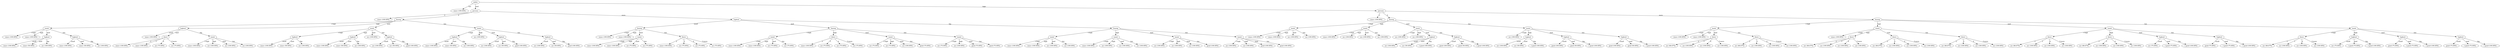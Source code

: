digraph G {
"bg==" [ shape=oval label="safety"]
"bg==" -> "bi0w" [ label="low" ]
"bi0w" [ shape=oval label="unacc (100.00%)"]
"bg==" -> "bi0x" [ label="med" ]
"bi0x" [ shape=oval label="persons"]
"bi0x" -> "bi0xLTA=" [ label="2" ]
"bi0xLTA=" [ shape=oval label="unacc (100.00%)"]
"bi0x" -> "bi0xLTE=" [ label="4" ]
"bi0xLTE=" [ shape=oval label="buying"]
"bi0xLTE=" -> "bi0xLTEtMA==" [ label="v-high" ]
"bi0xLTEtMA==" [ shape=oval label="maint"]
"bi0xLTEtMA==" -> "bi0xLTEtMC0w" [ label="v-high" ]
"bi0xLTEtMC0w" [ shape=oval label="unacc (100.00%)"]
"bi0xLTEtMA==" -> "bi0xLTEtMC0x" [ label="high" ]
"bi0xLTEtMC0x" [ shape=oval label="unacc (100.00%)"]
"bi0xLTEtMA==" -> "bi0xLTEtMC0y" [ label="med" ]
"bi0xLTEtMC0y" [ shape=oval label="lugboot"]
"bi0xLTEtMC0y" -> "bi0xLTEtMC0yLTA=" [ label="small" ]
"bi0xLTEtMC0yLTA=" [ shape=oval label="unacc (100.00%)"]
"bi0xLTEtMC0y" -> "bi0xLTEtMC0yLTE=" [ label="med" ]
"bi0xLTEtMC0yLTE=" [ shape=oval label="unacc (50.00%)"]
"bi0xLTEtMC0y" -> "bi0xLTEtMC0yLTI=" [ label="big" ]
"bi0xLTEtMC0yLTI=" [ shape=oval label="acc (100.00%)"]
"bi0xLTEtMA==" -> "bi0xLTEtMC0z" [ label="low" ]
"bi0xLTEtMC0z" [ shape=oval label="lugboot"]
"bi0xLTEtMC0z" -> "bi0xLTEtMC0zLTA=" [ label="small" ]
"bi0xLTEtMC0zLTA=" [ shape=oval label="unacc (100.00%)"]
"bi0xLTEtMC0z" -> "bi0xLTEtMC0zLTE=" [ label="med" ]
"bi0xLTEtMC0zLTE=" [ shape=oval label="unacc (50.00%)"]
"bi0xLTEtMC0z" -> "bi0xLTEtMC0zLTI=" [ label="big" ]
"bi0xLTEtMC0zLTI=" [ shape=oval label="acc (100.00%)"]
"bi0xLTE=" -> "bi0xLTEtMQ==" [ label="high" ]
"bi0xLTEtMQ==" [ shape=oval label="lugboot"]
"bi0xLTEtMQ==" -> "bi0xLTEtMS0w" [ label="small" ]
"bi0xLTEtMS0w" [ shape=oval label="unacc (100.00%)"]
"bi0xLTEtMQ==" -> "bi0xLTEtMS0x" [ label="med" ]
"bi0xLTEtMS0x" [ shape=oval label="doors"]
"bi0xLTEtMS0x" -> "bi0xLTEtMS0xLTA=" [ label="2" ]
"bi0xLTEtMS0xLTA=" [ shape=oval label="unacc (100.00%)"]
"bi0xLTEtMS0x" -> "bi0xLTEtMS0xLTE=" [ label="3" ]
"bi0xLTEtMS0xLTE=" [ shape=oval label="unacc (100.00%)"]
"bi0xLTEtMS0x" -> "bi0xLTEtMS0xLTI=" [ label="4" ]
"bi0xLTEtMS0xLTI=" [ shape=oval label="acc (75.00%)"]
"bi0xLTEtMS0x" -> "bi0xLTEtMS0xLTM=" [ label="5-more" ]
"bi0xLTEtMS0xLTM=" [ shape=oval label="acc (75.00%)"]
"bi0xLTEtMQ==" -> "bi0xLTEtMS0y" [ label="big" ]
"bi0xLTEtMS0y" [ shape=oval label="maint"]
"bi0xLTEtMS0y" -> "bi0xLTEtMS0yLTA=" [ label="v-high" ]
"bi0xLTEtMS0yLTA=" [ shape=oval label="unacc (100.00%)"]
"bi0xLTEtMS0y" -> "bi0xLTEtMS0yLTE=" [ label="high" ]
"bi0xLTEtMS0yLTE=" [ shape=oval label="acc (100.00%)"]
"bi0xLTEtMS0y" -> "bi0xLTEtMS0yLTI=" [ label="med" ]
"bi0xLTEtMS0yLTI=" [ shape=oval label="acc (100.00%)"]
"bi0xLTEtMS0y" -> "bi0xLTEtMS0yLTM=" [ label="low" ]
"bi0xLTEtMS0yLTM=" [ shape=oval label="acc (100.00%)"]
"bi0xLTE=" -> "bi0xLTEtMg==" [ label="med" ]
"bi0xLTEtMg==" [ shape=oval label="maint"]
"bi0xLTEtMg==" -> "bi0xLTEtMi0w" [ label="v-high" ]
"bi0xLTEtMi0w" [ shape=oval label="lugboot"]
"bi0xLTEtMi0w" -> "bi0xLTEtMi0wLTA=" [ label="small" ]
"bi0xLTEtMi0wLTA=" [ shape=oval label="unacc (100.00%)"]
"bi0xLTEtMi0w" -> "bi0xLTEtMi0wLTE=" [ label="med" ]
"bi0xLTEtMi0wLTE=" [ shape=oval label="unacc (50.00%)"]
"bi0xLTEtMi0w" -> "bi0xLTEtMi0wLTI=" [ label="big" ]
"bi0xLTEtMi0wLTI=" [ shape=oval label="acc (100.00%)"]
"bi0xLTEtMg==" -> "bi0xLTEtMi0x" [ label="high" ]
"bi0xLTEtMi0x" [ shape=oval label="lugboot"]
"bi0xLTEtMi0x" -> "bi0xLTEtMi0xLTA=" [ label="small" ]
"bi0xLTEtMi0xLTA=" [ shape=oval label="unacc (100.00%)"]
"bi0xLTEtMi0x" -> "bi0xLTEtMi0xLTE=" [ label="med" ]
"bi0xLTEtMi0xLTE=" [ shape=oval label="unacc (50.00%)"]
"bi0xLTEtMi0x" -> "bi0xLTEtMi0xLTI=" [ label="big" ]
"bi0xLTEtMi0xLTI=" [ shape=oval label="acc (100.00%)"]
"bi0xLTEtMg==" -> "bi0xLTEtMi0y" [ label="med" ]
"bi0xLTEtMi0y" [ shape=oval label="acc (100.00%)"]
"bi0xLTEtMg==" -> "bi0xLTEtMi0z" [ label="low" ]
"bi0xLTEtMi0z" [ shape=oval label="lugboot"]
"bi0xLTEtMi0z" -> "bi0xLTEtMi0zLTA=" [ label="small" ]
"bi0xLTEtMi0zLTA=" [ shape=oval label="acc (100.00%)"]
"bi0xLTEtMi0z" -> "bi0xLTEtMi0zLTE=" [ label="med" ]
"bi0xLTEtMi0zLTE=" [ shape=oval label="acc (50.00%)"]
"bi0xLTEtMi0z" -> "bi0xLTEtMi0zLTI=" [ label="big" ]
"bi0xLTEtMi0zLTI=" [ shape=oval label="good (100.00%)"]
"bi0xLTE=" -> "bi0xLTEtMw==" [ label="low" ]
"bi0xLTEtMw==" [ shape=oval label="maint"]
"bi0xLTEtMw==" -> "bi0xLTEtMy0w" [ label="v-high" ]
"bi0xLTEtMy0w" [ shape=oval label="lugboot"]
"bi0xLTEtMy0w" -> "bi0xLTEtMy0wLTA=" [ label="small" ]
"bi0xLTEtMy0wLTA=" [ shape=oval label="unacc (100.00%)"]
"bi0xLTEtMy0w" -> "bi0xLTEtMy0wLTE=" [ label="med" ]
"bi0xLTEtMy0wLTE=" [ shape=oval label="unacc (50.00%)"]
"bi0xLTEtMy0w" -> "bi0xLTEtMy0wLTI=" [ label="big" ]
"bi0xLTEtMy0wLTI=" [ shape=oval label="acc (100.00%)"]
"bi0xLTEtMw==" -> "bi0xLTEtMy0x" [ label="high" ]
"bi0xLTEtMy0x" [ shape=oval label="acc (100.00%)"]
"bi0xLTEtMw==" -> "bi0xLTEtMy0y" [ label="med" ]
"bi0xLTEtMy0y" [ shape=oval label="lugboot"]
"bi0xLTEtMy0y" -> "bi0xLTEtMy0yLTA=" [ label="small" ]
"bi0xLTEtMy0yLTA=" [ shape=oval label="acc (100.00%)"]
"bi0xLTEtMy0y" -> "bi0xLTEtMy0yLTE=" [ label="med" ]
"bi0xLTEtMy0yLTE=" [ shape=oval label="acc (50.00%)"]
"bi0xLTEtMy0y" -> "bi0xLTEtMy0yLTI=" [ label="big" ]
"bi0xLTEtMy0yLTI=" [ shape=oval label="good (100.00%)"]
"bi0xLTEtMw==" -> "bi0xLTEtMy0z" [ label="low" ]
"bi0xLTEtMy0z" [ shape=oval label="lugboot"]
"bi0xLTEtMy0z" -> "bi0xLTEtMy0zLTA=" [ label="small" ]
"bi0xLTEtMy0zLTA=" [ shape=oval label="acc (100.00%)"]
"bi0xLTEtMy0z" -> "bi0xLTEtMy0zLTE=" [ label="med" ]
"bi0xLTEtMy0zLTE=" [ shape=oval label="acc (50.00%)"]
"bi0xLTEtMy0z" -> "bi0xLTEtMy0zLTI=" [ label="big" ]
"bi0xLTEtMy0zLTI=" [ shape=oval label="good (100.00%)"]
"bi0x" -> "bi0xLTI=" [ label="more" ]
"bi0xLTI=" [ shape=oval label="lugboot"]
"bi0xLTI=" -> "bi0xLTItMA==" [ label="small" ]
"bi0xLTItMA==" [ shape=oval label="buying"]
"bi0xLTItMA==" -> "bi0xLTItMC0w" [ label="v-high" ]
"bi0xLTItMC0w" [ shape=oval label="unacc (100.00%)"]
"bi0xLTItMA==" -> "bi0xLTItMC0x" [ label="high" ]
"bi0xLTItMC0x" [ shape=oval label="unacc (100.00%)"]
"bi0xLTItMA==" -> "bi0xLTItMC0y" [ label="med" ]
"bi0xLTItMC0y" [ shape=oval label="maint"]
"bi0xLTItMC0y" -> "bi0xLTItMC0yLTA=" [ label="v-high" ]
"bi0xLTItMC0yLTA=" [ shape=oval label="unacc (100.00%)"]
"bi0xLTItMC0y" -> "bi0xLTItMC0yLTE=" [ label="high" ]
"bi0xLTItMC0yLTE=" [ shape=oval label="unacc (100.00%)"]
"bi0xLTItMC0y" -> "bi0xLTItMC0yLTI=" [ label="med" ]
"bi0xLTItMC0yLTI=" [ shape=oval label="acc (75.00%)"]
"bi0xLTItMC0y" -> "bi0xLTItMC0yLTM=" [ label="low" ]
"bi0xLTItMC0yLTM=" [ shape=oval label="acc (75.00%)"]
"bi0xLTItMA==" -> "bi0xLTItMC0z" [ label="low" ]
"bi0xLTItMC0z" [ shape=oval label="doors"]
"bi0xLTItMC0z" -> "bi0xLTItMC0zLTA=" [ label="2" ]
"bi0xLTItMC0zLTA=" [ shape=oval label="unacc (100.00%)"]
"bi0xLTItMC0z" -> "bi0xLTItMC0zLTE=" [ label="3" ]
"bi0xLTItMC0zLTE=" [ shape=oval label="acc (75.00%)"]
"bi0xLTItMC0z" -> "bi0xLTItMC0zLTI=" [ label="4" ]
"bi0xLTItMC0zLTI=" [ shape=oval label="acc (75.00%)"]
"bi0xLTItMC0z" -> "bi0xLTItMC0zLTM=" [ label="5-more" ]
"bi0xLTItMC0zLTM=" [ shape=oval label="acc (75.00%)"]
"bi0xLTI=" -> "bi0xLTItMQ==" [ label="med" ]
"bi0xLTItMQ==" [ shape=oval label="buying"]
"bi0xLTItMQ==" -> "bi0xLTItMS0w" [ label="v-high" ]
"bi0xLTItMS0w" [ shape=oval label="maint"]
"bi0xLTItMS0w" -> "bi0xLTItMS0wLTA=" [ label="v-high" ]
"bi0xLTItMS0wLTA=" [ shape=oval label="unacc (100.00%)"]
"bi0xLTItMS0w" -> "bi0xLTItMS0wLTE=" [ label="high" ]
"bi0xLTItMS0wLTE=" [ shape=oval label="unacc (100.00%)"]
"bi0xLTItMS0w" -> "bi0xLTItMS0wLTI=" [ label="med" ]
"bi0xLTItMS0wLTI=" [ shape=oval label="acc (75.00%)"]
"bi0xLTItMS0w" -> "bi0xLTItMS0wLTM=" [ label="low" ]
"bi0xLTItMS0wLTM=" [ shape=oval label="acc (75.00%)"]
"bi0xLTItMQ==" -> "bi0xLTItMS0x" [ label="high" ]
"bi0xLTItMS0x" [ shape=oval label="doors"]
"bi0xLTItMS0x" -> "bi0xLTItMS0xLTA=" [ label="2" ]
"bi0xLTItMS0xLTA=" [ shape=oval label="unacc (100.00%)"]
"bi0xLTItMS0x" -> "bi0xLTItMS0xLTE=" [ label="3" ]
"bi0xLTItMS0xLTE=" [ shape=oval label="acc (75.00%)"]
"bi0xLTItMS0x" -> "bi0xLTItMS0xLTI=" [ label="4" ]
"bi0xLTItMS0xLTI=" [ shape=oval label="acc (75.00%)"]
"bi0xLTItMS0x" -> "bi0xLTItMS0xLTM=" [ label="5-more" ]
"bi0xLTItMS0xLTM=" [ shape=oval label="acc (75.00%)"]
"bi0xLTItMQ==" -> "bi0xLTItMS0y" [ label="med" ]
"bi0xLTItMS0y" [ shape=oval label="maint"]
"bi0xLTItMS0y" -> "bi0xLTItMS0yLTA=" [ label="v-high" ]
"bi0xLTItMS0yLTA=" [ shape=oval label="acc (75.00%)"]
"bi0xLTItMS0y" -> "bi0xLTItMS0yLTE=" [ label="high" ]
"bi0xLTItMS0yLTE=" [ shape=oval label="acc (75.00%)"]
"bi0xLTItMS0y" -> "bi0xLTItMS0yLTI=" [ label="med" ]
"bi0xLTItMS0yLTI=" [ shape=oval label="acc (100.00%)"]
"bi0xLTItMS0y" -> "bi0xLTItMS0yLTM=" [ label="low" ]
"bi0xLTItMS0yLTM=" [ shape=oval label="good (75.00%)"]
"bi0xLTItMQ==" -> "bi0xLTItMS0z" [ label="low" ]
"bi0xLTItMS0z" [ shape=oval label="maint"]
"bi0xLTItMS0z" -> "bi0xLTItMS0zLTA=" [ label="v-high" ]
"bi0xLTItMS0zLTA=" [ shape=oval label="acc (75.00%)"]
"bi0xLTItMS0z" -> "bi0xLTItMS0zLTE=" [ label="high" ]
"bi0xLTItMS0zLTE=" [ shape=oval label="acc (100.00%)"]
"bi0xLTItMS0z" -> "bi0xLTItMS0zLTI=" [ label="med" ]
"bi0xLTItMS0zLTI=" [ shape=oval label="good (75.00%)"]
"bi0xLTItMS0z" -> "bi0xLTItMS0zLTM=" [ label="low" ]
"bi0xLTItMS0zLTM=" [ shape=oval label="good (75.00%)"]
"bi0xLTI=" -> "bi0xLTItMg==" [ label="big" ]
"bi0xLTItMg==" [ shape=oval label="buying"]
"bi0xLTItMg==" -> "bi0xLTItMi0w" [ label="v-high" ]
"bi0xLTItMi0w" [ shape=oval label="maint"]
"bi0xLTItMi0w" -> "bi0xLTItMi0wLTA=" [ label="v-high" ]
"bi0xLTItMi0wLTA=" [ shape=oval label="unacc (100.00%)"]
"bi0xLTItMi0w" -> "bi0xLTItMi0wLTE=" [ label="high" ]
"bi0xLTItMi0wLTE=" [ shape=oval label="unacc (100.00%)"]
"bi0xLTItMi0w" -> "bi0xLTItMi0wLTI=" [ label="med" ]
"bi0xLTItMi0wLTI=" [ shape=oval label="acc (100.00%)"]
"bi0xLTItMi0w" -> "bi0xLTItMi0wLTM=" [ label="low" ]
"bi0xLTItMi0wLTM=" [ shape=oval label="acc (100.00%)"]
"bi0xLTItMg==" -> "bi0xLTItMi0x" [ label="high" ]
"bi0xLTItMi0x" [ shape=oval label="maint"]
"bi0xLTItMi0x" -> "bi0xLTItMi0xLTA=" [ label="v-high" ]
"bi0xLTItMi0xLTA=" [ shape=oval label="unacc (100.00%)"]
"bi0xLTItMi0x" -> "bi0xLTItMi0xLTE=" [ label="high" ]
"bi0xLTItMi0xLTE=" [ shape=oval label="acc (100.00%)"]
"bi0xLTItMi0x" -> "bi0xLTItMi0xLTI=" [ label="med" ]
"bi0xLTItMi0xLTI=" [ shape=oval label="acc (100.00%)"]
"bi0xLTItMi0x" -> "bi0xLTItMi0xLTM=" [ label="low" ]
"bi0xLTItMi0xLTM=" [ shape=oval label="acc (100.00%)"]
"bi0xLTItMg==" -> "bi0xLTItMi0y" [ label="med" ]
"bi0xLTItMi0y" [ shape=oval label="maint"]
"bi0xLTItMi0y" -> "bi0xLTItMi0yLTA=" [ label="v-high" ]
"bi0xLTItMi0yLTA=" [ shape=oval label="acc (100.00%)"]
"bi0xLTItMi0y" -> "bi0xLTItMi0yLTE=" [ label="high" ]
"bi0xLTItMi0yLTE=" [ shape=oval label="acc (100.00%)"]
"bi0xLTItMi0y" -> "bi0xLTItMi0yLTI=" [ label="med" ]
"bi0xLTItMi0yLTI=" [ shape=oval label="acc (100.00%)"]
"bi0xLTItMi0y" -> "bi0xLTItMi0yLTM=" [ label="low" ]
"bi0xLTItMi0yLTM=" [ shape=oval label="good (100.00%)"]
"bi0xLTItMg==" -> "bi0xLTItMi0z" [ label="low" ]
"bi0xLTItMi0z" [ shape=oval label="maint"]
"bi0xLTItMi0z" -> "bi0xLTItMi0zLTA=" [ label="v-high" ]
"bi0xLTItMi0zLTA=" [ shape=oval label="acc (100.00%)"]
"bi0xLTItMi0z" -> "bi0xLTItMi0zLTE=" [ label="high" ]
"bi0xLTItMi0zLTE=" [ shape=oval label="acc (100.00%)"]
"bi0xLTItMi0z" -> "bi0xLTItMi0zLTI=" [ label="med" ]
"bi0xLTItMi0zLTI=" [ shape=oval label="good (100.00%)"]
"bi0xLTItMi0z" -> "bi0xLTItMi0zLTM=" [ label="low" ]
"bi0xLTItMi0zLTM=" [ shape=oval label="good (100.00%)"]
"bg==" -> "bi0y" [ label="high" ]
"bi0y" [ shape=oval label="persons"]
"bi0y" -> "bi0yLTA=" [ label="2" ]
"bi0yLTA=" [ shape=oval label="unacc (100.00%)"]
"bi0y" -> "bi0yLTE=" [ label="4" ]
"bi0yLTE=" [ shape=oval label="buying"]
"bi0yLTE=" -> "bi0yLTEtMA==" [ label="v-high" ]
"bi0yLTEtMA==" [ shape=oval label="maint"]
"bi0yLTEtMA==" -> "bi0yLTEtMC0w" [ label="v-high" ]
"bi0yLTEtMC0w" [ shape=oval label="unacc (100.00%)"]
"bi0yLTEtMA==" -> "bi0yLTEtMC0x" [ label="high" ]
"bi0yLTEtMC0x" [ shape=oval label="unacc (100.00%)"]
"bi0yLTEtMA==" -> "bi0yLTEtMC0y" [ label="med" ]
"bi0yLTEtMC0y" [ shape=oval label="acc (100.00%)"]
"bi0yLTEtMA==" -> "bi0yLTEtMC0z" [ label="low" ]
"bi0yLTEtMC0z" [ shape=oval label="acc (100.00%)"]
"bi0yLTE=" -> "bi0yLTEtMQ==" [ label="high" ]
"bi0yLTEtMQ==" [ shape=oval label="maint"]
"bi0yLTEtMQ==" -> "bi0yLTEtMS0w" [ label="v-high" ]
"bi0yLTEtMS0w" [ shape=oval label="unacc (100.00%)"]
"bi0yLTEtMQ==" -> "bi0yLTEtMS0x" [ label="high" ]
"bi0yLTEtMS0x" [ shape=oval label="acc (100.00%)"]
"bi0yLTEtMQ==" -> "bi0yLTEtMS0y" [ label="med" ]
"bi0yLTEtMS0y" [ shape=oval label="acc (100.00%)"]
"bi0yLTEtMQ==" -> "bi0yLTEtMS0z" [ label="low" ]
"bi0yLTEtMS0z" [ shape=oval label="acc (100.00%)"]
"bi0yLTE=" -> "bi0yLTEtMg==" [ label="med" ]
"bi0yLTEtMg==" [ shape=oval label="maint"]
"bi0yLTEtMg==" -> "bi0yLTEtMi0w" [ label="v-high" ]
"bi0yLTEtMi0w" [ shape=oval label="acc (100.00%)"]
"bi0yLTEtMg==" -> "bi0yLTEtMi0x" [ label="high" ]
"bi0yLTEtMi0x" [ shape=oval label="acc (100.00%)"]
"bi0yLTEtMg==" -> "bi0yLTEtMi0y" [ label="med" ]
"bi0yLTEtMi0y" [ shape=oval label="lugboot"]
"bi0yLTEtMi0y" -> "bi0yLTEtMi0yLTA=" [ label="small" ]
"bi0yLTEtMi0yLTA=" [ shape=oval label="acc (100.00%)"]
"bi0yLTEtMi0y" -> "bi0yLTEtMi0yLTE=" [ label="med" ]
"bi0yLTEtMi0yLTE=" [ shape=oval label="acc (50.00%)"]
"bi0yLTEtMi0y" -> "bi0yLTEtMi0yLTI=" [ label="big" ]
"bi0yLTEtMi0yLTI=" [ shape=oval label="v-good (100.00%)"]
"bi0yLTEtMg==" -> "bi0yLTEtMi0z" [ label="low" ]
"bi0yLTEtMi0z" [ shape=oval label="lugboot"]
"bi0yLTEtMi0z" -> "bi0yLTEtMi0zLTA=" [ label="small" ]
"bi0yLTEtMi0zLTA=" [ shape=oval label="good (100.00%)"]
"bi0yLTEtMi0z" -> "bi0yLTEtMi0zLTE=" [ label="med" ]
"bi0yLTEtMi0zLTE=" [ shape=oval label="good (50.00%)"]
"bi0yLTEtMi0z" -> "bi0yLTEtMi0zLTI=" [ label="big" ]
"bi0yLTEtMi0zLTI=" [ shape=oval label="v-good (100.00%)"]
"bi0yLTE=" -> "bi0yLTEtMw==" [ label="low" ]
"bi0yLTEtMw==" [ shape=oval label="maint"]
"bi0yLTEtMw==" -> "bi0yLTEtMy0w" [ label="v-high" ]
"bi0yLTEtMy0w" [ shape=oval label="acc (100.00%)"]
"bi0yLTEtMw==" -> "bi0yLTEtMy0x" [ label="high" ]
"bi0yLTEtMy0x" [ shape=oval label="lugboot"]
"bi0yLTEtMy0x" -> "bi0yLTEtMy0xLTA=" [ label="small" ]
"bi0yLTEtMy0xLTA=" [ shape=oval label="acc (100.00%)"]
"bi0yLTEtMy0x" -> "bi0yLTEtMy0xLTE=" [ label="med" ]
"bi0yLTEtMy0xLTE=" [ shape=oval label="acc (50.00%)"]
"bi0yLTEtMy0x" -> "bi0yLTEtMy0xLTI=" [ label="big" ]
"bi0yLTEtMy0xLTI=" [ shape=oval label="v-good (100.00%)"]
"bi0yLTEtMw==" -> "bi0yLTEtMy0y" [ label="med" ]
"bi0yLTEtMy0y" [ shape=oval label="lugboot"]
"bi0yLTEtMy0y" -> "bi0yLTEtMy0yLTA=" [ label="small" ]
"bi0yLTEtMy0yLTA=" [ shape=oval label="good (100.00%)"]
"bi0yLTEtMy0y" -> "bi0yLTEtMy0yLTE=" [ label="med" ]
"bi0yLTEtMy0yLTE=" [ shape=oval label="good (50.00%)"]
"bi0yLTEtMy0y" -> "bi0yLTEtMy0yLTI=" [ label="big" ]
"bi0yLTEtMy0yLTI=" [ shape=oval label="v-good (100.00%)"]
"bi0yLTEtMw==" -> "bi0yLTEtMy0z" [ label="low" ]
"bi0yLTEtMy0z" [ shape=oval label="lugboot"]
"bi0yLTEtMy0z" -> "bi0yLTEtMy0zLTA=" [ label="small" ]
"bi0yLTEtMy0zLTA=" [ shape=oval label="good (100.00%)"]
"bi0yLTEtMy0z" -> "bi0yLTEtMy0zLTE=" [ label="med" ]
"bi0yLTEtMy0zLTE=" [ shape=oval label="good (50.00%)"]
"bi0yLTEtMy0z" -> "bi0yLTEtMy0zLTI=" [ label="big" ]
"bi0yLTEtMy0zLTI=" [ shape=oval label="v-good (100.00%)"]
"bi0y" -> "bi0yLTI=" [ label="more" ]
"bi0yLTI=" [ shape=oval label="buying"]
"bi0yLTI=" -> "bi0yLTItMA==" [ label="v-high" ]
"bi0yLTItMA==" [ shape=oval label="maint"]
"bi0yLTItMA==" -> "bi0yLTItMC0w" [ label="v-high" ]
"bi0yLTItMC0w" [ shape=oval label="unacc (100.00%)"]
"bi0yLTItMA==" -> "bi0yLTItMC0x" [ label="high" ]
"bi0yLTItMC0x" [ shape=oval label="unacc (100.00%)"]
"bi0yLTItMA==" -> "bi0yLTItMC0y" [ label="med" ]
"bi0yLTItMC0y" [ shape=oval label="doors"]
"bi0yLTItMC0y" -> "bi0yLTItMC0yLTA=" [ label="2" ]
"bi0yLTItMC0yLTA=" [ shape=oval label="acc (66.67%)"]
"bi0yLTItMC0y" -> "bi0yLTItMC0yLTE=" [ label="3" ]
"bi0yLTItMC0yLTE=" [ shape=oval label="acc (100.00%)"]
"bi0yLTItMC0y" -> "bi0yLTItMC0yLTI=" [ label="4" ]
"bi0yLTItMC0yLTI=" [ shape=oval label="acc (100.00%)"]
"bi0yLTItMC0y" -> "bi0yLTItMC0yLTM=" [ label="5-more" ]
"bi0yLTItMC0yLTM=" [ shape=oval label="acc (100.00%)"]
"bi0yLTItMA==" -> "bi0yLTItMC0z" [ label="low" ]
"bi0yLTItMC0z" [ shape=oval label="doors"]
"bi0yLTItMC0z" -> "bi0yLTItMC0zLTA=" [ label="2" ]
"bi0yLTItMC0zLTA=" [ shape=oval label="acc (66.67%)"]
"bi0yLTItMC0z" -> "bi0yLTItMC0zLTE=" [ label="3" ]
"bi0yLTItMC0zLTE=" [ shape=oval label="acc (100.00%)"]
"bi0yLTItMC0z" -> "bi0yLTItMC0zLTI=" [ label="4" ]
"bi0yLTItMC0zLTI=" [ shape=oval label="acc (100.00%)"]
"bi0yLTItMC0z" -> "bi0yLTItMC0zLTM=" [ label="5-more" ]
"bi0yLTItMC0zLTM=" [ shape=oval label="acc (100.00%)"]
"bi0yLTI=" -> "bi0yLTItMQ==" [ label="high" ]
"bi0yLTItMQ==" [ shape=oval label="maint"]
"bi0yLTItMQ==" -> "bi0yLTItMS0w" [ label="v-high" ]
"bi0yLTItMS0w" [ shape=oval label="unacc (100.00%)"]
"bi0yLTItMQ==" -> "bi0yLTItMS0x" [ label="high" ]
"bi0yLTItMS0x" [ shape=oval label="doors"]
"bi0yLTItMS0x" -> "bi0yLTItMS0xLTA=" [ label="2" ]
"bi0yLTItMS0xLTA=" [ shape=oval label="acc (66.67%)"]
"bi0yLTItMS0x" -> "bi0yLTItMS0xLTE=" [ label="3" ]
"bi0yLTItMS0xLTE=" [ shape=oval label="acc (100.00%)"]
"bi0yLTItMS0x" -> "bi0yLTItMS0xLTI=" [ label="4" ]
"bi0yLTItMS0xLTI=" [ shape=oval label="acc (100.00%)"]
"bi0yLTItMS0x" -> "bi0yLTItMS0xLTM=" [ label="5-more" ]
"bi0yLTItMS0xLTM=" [ shape=oval label="acc (100.00%)"]
"bi0yLTItMQ==" -> "bi0yLTItMS0y" [ label="med" ]
"bi0yLTItMS0y" [ shape=oval label="doors"]
"bi0yLTItMS0y" -> "bi0yLTItMS0yLTA=" [ label="2" ]
"bi0yLTItMS0yLTA=" [ shape=oval label="acc (66.67%)"]
"bi0yLTItMS0y" -> "bi0yLTItMS0yLTE=" [ label="3" ]
"bi0yLTItMS0yLTE=" [ shape=oval label="acc (100.00%)"]
"bi0yLTItMS0y" -> "bi0yLTItMS0yLTI=" [ label="4" ]
"bi0yLTItMS0yLTI=" [ shape=oval label="acc (100.00%)"]
"bi0yLTItMS0y" -> "bi0yLTItMS0yLTM=" [ label="5-more" ]
"bi0yLTItMS0yLTM=" [ shape=oval label="acc (100.00%)"]
"bi0yLTItMQ==" -> "bi0yLTItMS0z" [ label="low" ]
"bi0yLTItMS0z" [ shape=oval label="doors"]
"bi0yLTItMS0z" -> "bi0yLTItMS0zLTA=" [ label="2" ]
"bi0yLTItMS0zLTA=" [ shape=oval label="acc (66.67%)"]
"bi0yLTItMS0z" -> "bi0yLTItMS0zLTE=" [ label="3" ]
"bi0yLTItMS0zLTE=" [ shape=oval label="acc (100.00%)"]
"bi0yLTItMS0z" -> "bi0yLTItMS0zLTI=" [ label="4" ]
"bi0yLTItMS0zLTI=" [ shape=oval label="acc (100.00%)"]
"bi0yLTItMS0z" -> "bi0yLTItMS0zLTM=" [ label="5-more" ]
"bi0yLTItMS0zLTM=" [ shape=oval label="acc (100.00%)"]
"bi0yLTI=" -> "bi0yLTItMg==" [ label="med" ]
"bi0yLTItMg==" [ shape=oval label="maint"]
"bi0yLTItMg==" -> "bi0yLTItMi0w" [ label="v-high" ]
"bi0yLTItMi0w" [ shape=oval label="doors"]
"bi0yLTItMi0w" -> "bi0yLTItMi0wLTA=" [ label="2" ]
"bi0yLTItMi0wLTA=" [ shape=oval label="acc (66.67%)"]
"bi0yLTItMi0w" -> "bi0yLTItMi0wLTE=" [ label="3" ]
"bi0yLTItMi0wLTE=" [ shape=oval label="acc (100.00%)"]
"bi0yLTItMi0w" -> "bi0yLTItMi0wLTI=" [ label="4" ]
"bi0yLTItMi0wLTI=" [ shape=oval label="acc (100.00%)"]
"bi0yLTItMi0w" -> "bi0yLTItMi0wLTM=" [ label="5-more" ]
"bi0yLTItMi0wLTM=" [ shape=oval label="acc (100.00%)"]
"bi0yLTItMg==" -> "bi0yLTItMi0x" [ label="high" ]
"bi0yLTItMi0x" [ shape=oval label="doors"]
"bi0yLTItMi0x" -> "bi0yLTItMi0xLTA=" [ label="2" ]
"bi0yLTItMi0xLTA=" [ shape=oval label="acc (66.67%)"]
"bi0yLTItMi0x" -> "bi0yLTItMi0xLTE=" [ label="3" ]
"bi0yLTItMi0xLTE=" [ shape=oval label="acc (100.00%)"]
"bi0yLTItMi0x" -> "bi0yLTItMi0xLTI=" [ label="4" ]
"bi0yLTItMi0xLTI=" [ shape=oval label="acc (100.00%)"]
"bi0yLTItMi0x" -> "bi0yLTItMi0xLTM=" [ label="5-more" ]
"bi0yLTItMi0xLTM=" [ shape=oval label="acc (100.00%)"]
"bi0yLTItMg==" -> "bi0yLTItMi0y" [ label="med" ]
"bi0yLTItMi0y" [ shape=oval label="lugboot"]
"bi0yLTItMi0y" -> "bi0yLTItMi0yLTA=" [ label="small" ]
"bi0yLTItMi0yLTA=" [ shape=oval label="acc (75.00%)"]
"bi0yLTItMi0y" -> "bi0yLTItMi0yLTE=" [ label="med" ]
"bi0yLTItMi0yLTE=" [ shape=oval label="v-good (75.00%)"]
"bi0yLTItMi0y" -> "bi0yLTItMi0yLTI=" [ label="big" ]
"bi0yLTItMi0yLTI=" [ shape=oval label="v-good (100.00%)"]
"bi0yLTItMg==" -> "bi0yLTItMi0z" [ label="low" ]
"bi0yLTItMi0z" [ shape=oval label="lugboot"]
"bi0yLTItMi0z" -> "bi0yLTItMi0zLTA=" [ label="small" ]
"bi0yLTItMi0zLTA=" [ shape=oval label="good (75.00%)"]
"bi0yLTItMi0z" -> "bi0yLTItMi0zLTE=" [ label="med" ]
"bi0yLTItMi0zLTE=" [ shape=oval label="v-good (75.00%)"]
"bi0yLTItMi0z" -> "bi0yLTItMi0zLTI=" [ label="big" ]
"bi0yLTItMi0zLTI=" [ shape=oval label="v-good (100.00%)"]
"bi0yLTI=" -> "bi0yLTItMw==" [ label="low" ]
"bi0yLTItMw==" [ shape=oval label="maint"]
"bi0yLTItMw==" -> "bi0yLTItMy0w" [ label="v-high" ]
"bi0yLTItMy0w" [ shape=oval label="doors"]
"bi0yLTItMy0w" -> "bi0yLTItMy0wLTA=" [ label="2" ]
"bi0yLTItMy0wLTA=" [ shape=oval label="acc (66.67%)"]
"bi0yLTItMy0w" -> "bi0yLTItMy0wLTE=" [ label="3" ]
"bi0yLTItMy0wLTE=" [ shape=oval label="acc (100.00%)"]
"bi0yLTItMy0w" -> "bi0yLTItMy0wLTI=" [ label="4" ]
"bi0yLTItMy0wLTI=" [ shape=oval label="acc (100.00%)"]
"bi0yLTItMy0w" -> "bi0yLTItMy0wLTM=" [ label="5-more" ]
"bi0yLTItMy0wLTM=" [ shape=oval label="acc (100.00%)"]
"bi0yLTItMw==" -> "bi0yLTItMy0x" [ label="high" ]
"bi0yLTItMy0x" [ shape=oval label="lugboot"]
"bi0yLTItMy0x" -> "bi0yLTItMy0xLTA=" [ label="small" ]
"bi0yLTItMy0xLTA=" [ shape=oval label="acc (75.00%)"]
"bi0yLTItMy0x" -> "bi0yLTItMy0xLTE=" [ label="med" ]
"bi0yLTItMy0xLTE=" [ shape=oval label="v-good (75.00%)"]
"bi0yLTItMy0x" -> "bi0yLTItMy0xLTI=" [ label="big" ]
"bi0yLTItMy0xLTI=" [ shape=oval label="v-good (100.00%)"]
"bi0yLTItMw==" -> "bi0yLTItMy0y" [ label="med" ]
"bi0yLTItMy0y" [ shape=oval label="lugboot"]
"bi0yLTItMy0y" -> "bi0yLTItMy0yLTA=" [ label="small" ]
"bi0yLTItMy0yLTA=" [ shape=oval label="good (75.00%)"]
"bi0yLTItMy0y" -> "bi0yLTItMy0yLTE=" [ label="med" ]
"bi0yLTItMy0yLTE=" [ shape=oval label="v-good (75.00%)"]
"bi0yLTItMy0y" -> "bi0yLTItMy0yLTI=" [ label="big" ]
"bi0yLTItMy0yLTI=" [ shape=oval label="v-good (100.00%)"]
"bi0yLTItMw==" -> "bi0yLTItMy0z" [ label="low" ]
"bi0yLTItMy0z" [ shape=oval label="lugboot"]
"bi0yLTItMy0z" -> "bi0yLTItMy0zLTA=" [ label="small" ]
"bi0yLTItMy0zLTA=" [ shape=oval label="good (75.00%)"]
"bi0yLTItMy0z" -> "bi0yLTItMy0zLTE=" [ label="med" ]
"bi0yLTItMy0zLTE=" [ shape=oval label="v-good (75.00%)"]
"bi0yLTItMy0z" -> "bi0yLTItMy0zLTI=" [ label="big" ]
"bi0yLTItMy0zLTI=" [ shape=oval label="v-good (100.00%)"]
}
